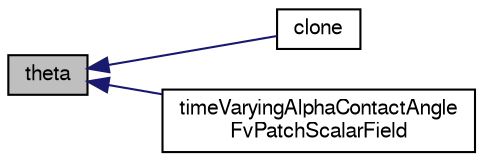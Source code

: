 digraph "theta"
{
  bgcolor="transparent";
  edge [fontname="FreeSans",fontsize="10",labelfontname="FreeSans",labelfontsize="10"];
  node [fontname="FreeSans",fontsize="10",shape=record];
  rankdir="LR";
  Node47 [label="theta",height=0.2,width=0.4,color="black", fillcolor="grey75", style="filled", fontcolor="black"];
  Node47 -> Node48 [dir="back",color="midnightblue",fontsize="10",style="solid",fontname="FreeSans"];
  Node48 [label="clone",height=0.2,width=0.4,color="black",URL="$a30542.html#a617bc55e78cf53196df9217431e5aa96",tooltip="Construct and return a clone setting internal field reference. "];
  Node47 -> Node49 [dir="back",color="midnightblue",fontsize="10",style="solid",fontname="FreeSans"];
  Node49 [label="timeVaryingAlphaContactAngle\lFvPatchScalarField",height=0.2,width=0.4,color="black",URL="$a30542.html#ab6972f49df5ccd23d03e6e8a26a895ae",tooltip="Construct as copy setting internal field reference. "];
}
